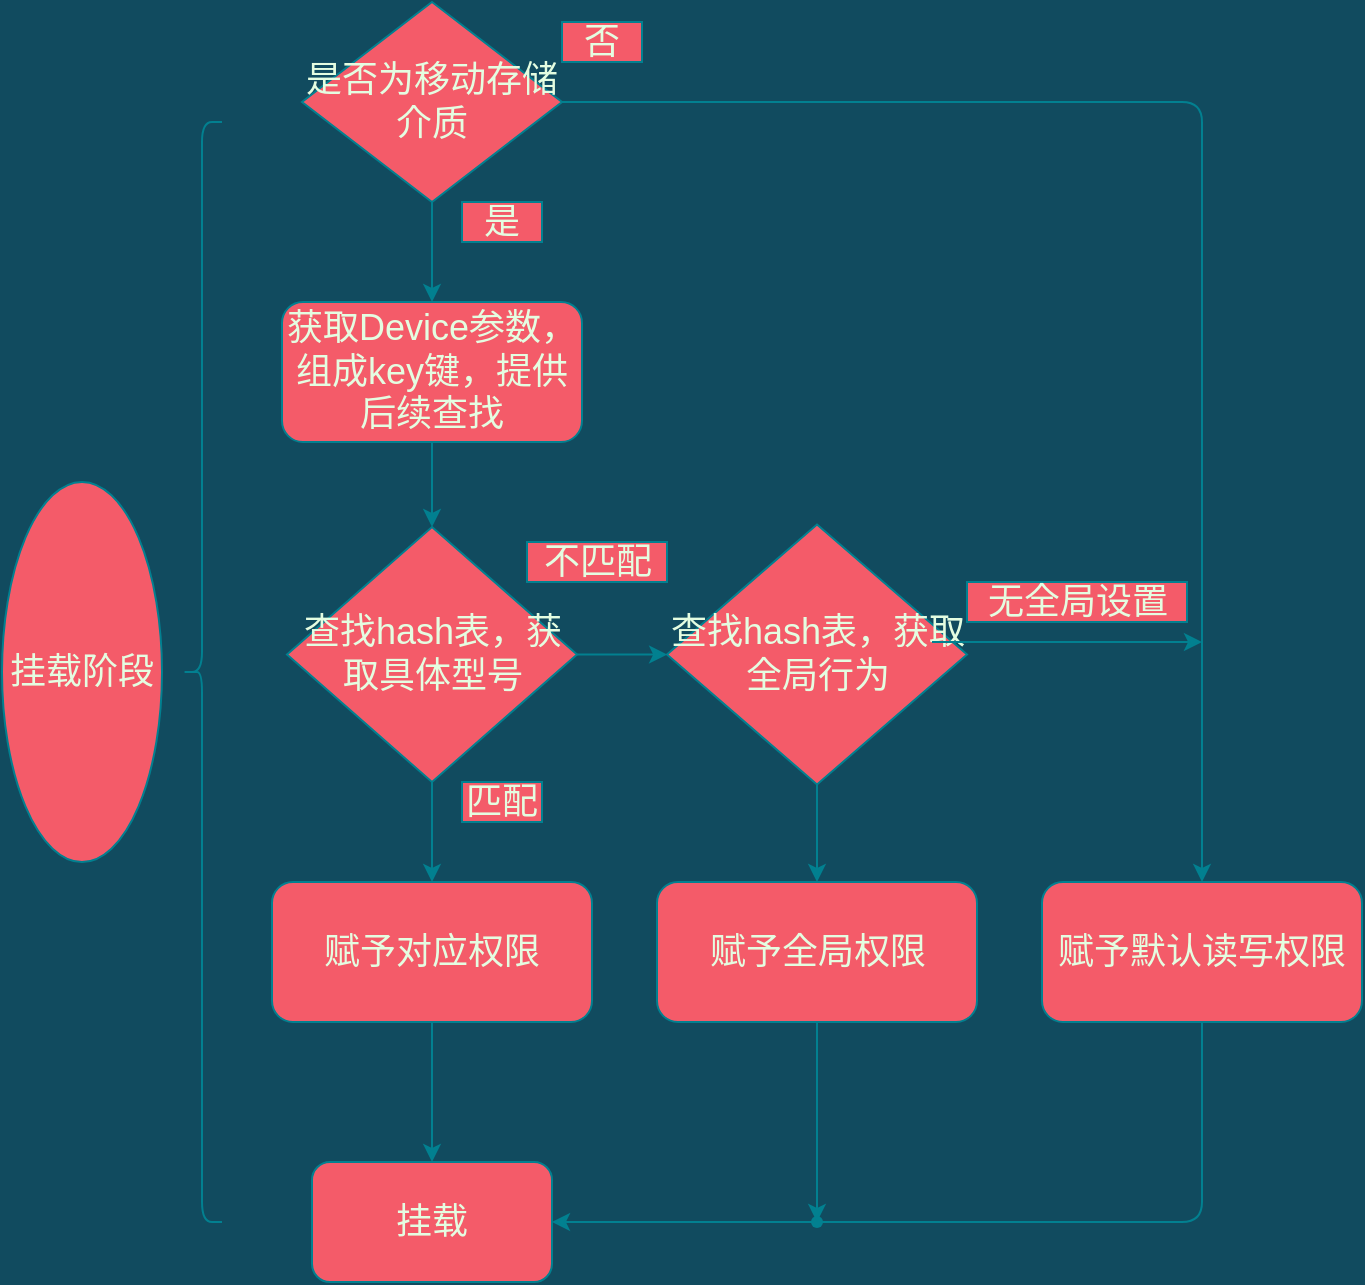 <mxfile version="14.9.6" type="github"><diagram id="fvCgsu2ZJ-gSC0RxeoUe" name="Page-1"><mxGraphModel dx="1626" dy="2025" grid="1" gridSize="10" guides="1" tooltips="1" connect="1" arrows="1" fold="1" page="1" pageScale="1" pageWidth="827" pageHeight="1169" background="#114B5F" math="0" shadow="0"><root><mxCell id="0"/><mxCell id="1" parent="0"/><mxCell id="q15BCNpqaFZ_fGrZMNJ0-10" value="" style="edgeStyle=orthogonalEdgeStyle;rounded=0;orthogonalLoop=1;jettySize=auto;html=1;strokeColor=#028090;fontColor=#E4FDE1;labelBackgroundColor=#114B5F;" parent="1" source="q15BCNpqaFZ_fGrZMNJ0-5" target="q15BCNpqaFZ_fGrZMNJ0-9" edge="1"><mxGeometry relative="1" as="geometry"/></mxCell><mxCell id="q15BCNpqaFZ_fGrZMNJ0-5" value="&lt;font style=&quot;font-size: 18px&quot;&gt;是否为移动存储介质&lt;/font&gt;" style="rhombus;whiteSpace=wrap;html=1;fillColor=#F45B69;strokeColor=#028090;fontColor=#E4FDE1;" parent="1" vertex="1"><mxGeometry x="240" y="-1090" width="130" height="100" as="geometry"/></mxCell><mxCell id="q15BCNpqaFZ_fGrZMNJ0-14" value="" style="edgeStyle=orthogonalEdgeStyle;rounded=0;orthogonalLoop=1;jettySize=auto;html=1;strokeColor=#028090;fontColor=#E4FDE1;labelBackgroundColor=#114B5F;" parent="1" source="q15BCNpqaFZ_fGrZMNJ0-9" target="q15BCNpqaFZ_fGrZMNJ0-13" edge="1"><mxGeometry relative="1" as="geometry"/></mxCell><mxCell id="q15BCNpqaFZ_fGrZMNJ0-9" value="&lt;font style=&quot;font-size: 18px&quot;&gt;获取Device参数，组成key键，提供后续查找&lt;/font&gt;" style="rounded=1;whiteSpace=wrap;html=1;fillColor=#F45B69;strokeColor=#028090;fontColor=#E4FDE1;" parent="1" vertex="1"><mxGeometry x="230" y="-940" width="150" height="70" as="geometry"/></mxCell><mxCell id="AhLofSwgp-453ADISSDI-1" value="" style="edgeStyle=orthogonalEdgeStyle;rounded=0;orthogonalLoop=1;jettySize=auto;html=1;labelBackgroundColor=#114B5F;strokeColor=#028090;fontColor=#E4FDE1;" edge="1" parent="1" source="q15BCNpqaFZ_fGrZMNJ0-13" target="rwF0eWlmXR6ddbn91D17-29"><mxGeometry relative="1" as="geometry"/></mxCell><mxCell id="AhLofSwgp-453ADISSDI-5" value="" style="edgeStyle=orthogonalEdgeStyle;rounded=0;orthogonalLoop=1;jettySize=auto;html=1;labelBackgroundColor=#114B5F;strokeColor=#028090;fontColor=#E4FDE1;" edge="1" parent="1" source="q15BCNpqaFZ_fGrZMNJ0-13" target="q15BCNpqaFZ_fGrZMNJ0-15"><mxGeometry relative="1" as="geometry"/></mxCell><mxCell id="q15BCNpqaFZ_fGrZMNJ0-13" value="&lt;font style=&quot;font-size: 18px&quot;&gt;查找hash表，获取具体型号&lt;/font&gt;" style="rhombus;whiteSpace=wrap;html=1;fillColor=#F45B69;strokeColor=#028090;fontColor=#E4FDE1;" parent="1" vertex="1"><mxGeometry x="232.5" y="-827.5" width="145" height="127.5" as="geometry"/></mxCell><mxCell id="rwF0eWlmXR6ddbn91D17-22" value="" style="edgeStyle=orthogonalEdgeStyle;curved=0;rounded=1;sketch=0;orthogonalLoop=1;jettySize=auto;html=1;fontColor=#E4FDE1;strokeColor=#028090;fillColor=#F45B69;entryX=0.5;entryY=0;entryDx=0;entryDy=0;labelBackgroundColor=#114B5F;" parent="1" source="q15BCNpqaFZ_fGrZMNJ0-15" target="q15BCNpqaFZ_fGrZMNJ0-17" edge="1"><mxGeometry relative="1" as="geometry"><mxPoint x="290" y="-480" as="targetPoint"/></mxGeometry></mxCell><mxCell id="q15BCNpqaFZ_fGrZMNJ0-15" value="&lt;font style=&quot;font-size: 18px&quot;&gt;赋予对应权限&lt;/font&gt;" style="rounded=1;whiteSpace=wrap;html=1;fillColor=#F45B69;strokeColor=#028090;fontColor=#E4FDE1;" parent="1" vertex="1"><mxGeometry x="225" y="-650" width="160" height="70" as="geometry"/></mxCell><mxCell id="q15BCNpqaFZ_fGrZMNJ0-17" value="&lt;span style=&quot;font-size: 18px&quot;&gt;挂载&lt;/span&gt;" style="whiteSpace=wrap;html=1;rounded=1;fillColor=#F45B69;strokeColor=#028090;fontColor=#E4FDE1;" parent="1" vertex="1"><mxGeometry x="245" y="-510" width="120" height="60" as="geometry"/></mxCell><mxCell id="q15BCNpqaFZ_fGrZMNJ0-21" value="&lt;font style=&quot;font-size: 18px&quot;&gt;否&lt;/font&gt;" style="text;html=1;align=center;verticalAlign=middle;whiteSpace=wrap;rounded=0;fillColor=#F45B69;strokeColor=#028090;fontColor=#E4FDE1;" parent="1" vertex="1"><mxGeometry x="370" y="-1080" width="40" height="20" as="geometry"/></mxCell><mxCell id="q15BCNpqaFZ_fGrZMNJ0-22" value="&lt;font style=&quot;font-size: 18px&quot;&gt;是&lt;/font&gt;" style="text;html=1;align=center;verticalAlign=middle;whiteSpace=wrap;rounded=0;fillColor=#F45B69;strokeColor=#028090;fontColor=#E4FDE1;" parent="1" vertex="1"><mxGeometry x="320" y="-990" width="40" height="20" as="geometry"/></mxCell><mxCell id="q15BCNpqaFZ_fGrZMNJ0-25" value="&lt;font style=&quot;font-size: 18px&quot;&gt;匹配&lt;/font&gt;" style="text;html=1;align=center;verticalAlign=middle;whiteSpace=wrap;rounded=0;fillColor=#F45B69;strokeColor=#028090;fontColor=#E4FDE1;" parent="1" vertex="1"><mxGeometry x="320" y="-700" width="40" height="20" as="geometry"/></mxCell><mxCell id="q15BCNpqaFZ_fGrZMNJ0-28" value="&lt;font style=&quot;font-size: 18px&quot;&gt;不匹配&lt;/font&gt;" style="text;html=1;align=center;verticalAlign=middle;whiteSpace=wrap;rounded=0;fillColor=#F45B69;strokeColor=#028090;fontColor=#E4FDE1;" parent="1" vertex="1"><mxGeometry x="352.5" y="-820" width="70" height="20" as="geometry"/></mxCell><mxCell id="rwF0eWlmXR6ddbn91D17-19" value="" style="shape=curlyBracket;whiteSpace=wrap;html=1;rounded=1;sketch=0;fontColor=#E4FDE1;strokeColor=#028090;fillColor=#F45B69;" parent="1" vertex="1"><mxGeometry x="180" y="-1030" width="20" height="550" as="geometry"/></mxCell><mxCell id="AhLofSwgp-453ADISSDI-7" value="" style="edgeStyle=orthogonalEdgeStyle;rounded=0;orthogonalLoop=1;jettySize=auto;html=1;labelBackgroundColor=#114B5F;strokeColor=#028090;fontColor=#E4FDE1;" edge="1" parent="1" source="rwF0eWlmXR6ddbn91D17-29" target="AhLofSwgp-453ADISSDI-2"><mxGeometry relative="1" as="geometry"/></mxCell><mxCell id="rwF0eWlmXR6ddbn91D17-29" value="&lt;font style=&quot;font-size: 18px&quot;&gt;&lt;span&gt;查找hash表，获取&lt;/span&gt;&lt;span&gt;全局行为&lt;/span&gt;&lt;/font&gt;" style="rhombus;whiteSpace=wrap;html=1;rounded=0;sketch=0;fontColor=#E4FDE1;strokeColor=#028090;fillColor=#F45B69;" parent="1" vertex="1"><mxGeometry x="422.5" y="-828.75" width="150" height="130" as="geometry"/></mxCell><mxCell id="rwF0eWlmXR6ddbn91D17-55" value="&lt;font style=&quot;font-size: 18px&quot;&gt;挂载阶段&lt;/font&gt;" style="ellipse;whiteSpace=wrap;html=1;rounded=0;sketch=0;fontColor=#E4FDE1;strokeColor=#028090;fillColor=#F45B69;" parent="1" vertex="1"><mxGeometry x="90" y="-850" width="80" height="190" as="geometry"/></mxCell><mxCell id="rwF0eWlmXR6ddbn91D17-62" value="" style="endArrow=classic;html=1;fontColor=#E4FDE1;strokeColor=#028090;fillColor=#F45B69;exitX=1;exitY=0.5;exitDx=0;exitDy=0;entryX=0.5;entryY=0;entryDx=0;entryDy=0;labelBackgroundColor=#114B5F;" parent="1" source="q15BCNpqaFZ_fGrZMNJ0-5" edge="1"><mxGeometry width="50" height="50" relative="1" as="geometry"><mxPoint x="460" y="-830" as="sourcePoint"/><mxPoint x="690.0" y="-650" as="targetPoint"/><Array as="points"><mxPoint x="690" y="-1040"/></Array></mxGeometry></mxCell><mxCell id="rwF0eWlmXR6ddbn91D17-63" value="" style="endArrow=classic;html=1;fontColor=#E4FDE1;strokeColor=#028090;fillColor=#F45B69;labelBackgroundColor=#114B5F;" parent="1" edge="1"><mxGeometry width="50" height="50" relative="1" as="geometry"><mxPoint x="555" y="-770" as="sourcePoint"/><mxPoint x="690" y="-770" as="targetPoint"/></mxGeometry></mxCell><mxCell id="rwF0eWlmXR6ddbn91D17-64" value="" style="endArrow=classic;html=1;fontColor=#E4FDE1;strokeColor=#028090;fillColor=#F45B69;exitX=0.5;exitY=1;exitDx=0;exitDy=0;entryX=1;entryY=0.5;entryDx=0;entryDy=0;labelBackgroundColor=#114B5F;" parent="1" target="q15BCNpqaFZ_fGrZMNJ0-17" edge="1"><mxGeometry width="50" height="50" relative="1" as="geometry"><mxPoint x="690.0" y="-590" as="sourcePoint"/><mxPoint x="510" y="-510" as="targetPoint"/><Array as="points"><mxPoint x="690" y="-480"/></Array></mxGeometry></mxCell><mxCell id="rwF0eWlmXR6ddbn91D17-65" value="" style="shape=waypoint;sketch=0;size=6;pointerEvents=1;points=[];fillColor=#F45B69;resizable=0;rotatable=0;perimeter=centerPerimeter;snapToPoint=1;rounded=1;fontColor=#E4FDE1;strokeColor=#028090;" parent="1" vertex="1"><mxGeometry x="477.5" y="-500" width="40" height="40" as="geometry"/></mxCell><mxCell id="AhLofSwgp-453ADISSDI-8" value="" style="edgeStyle=orthogonalEdgeStyle;rounded=0;orthogonalLoop=1;jettySize=auto;html=1;labelBackgroundColor=#114B5F;strokeColor=#028090;fontColor=#E4FDE1;" edge="1" parent="1" source="AhLofSwgp-453ADISSDI-2" target="rwF0eWlmXR6ddbn91D17-65"><mxGeometry relative="1" as="geometry"/></mxCell><mxCell id="AhLofSwgp-453ADISSDI-2" value="&lt;font style=&quot;font-size: 18px&quot;&gt;赋予全局权限&lt;/font&gt;" style="rounded=1;whiteSpace=wrap;html=1;fillColor=#F45B69;strokeColor=#028090;fontColor=#E4FDE1;" vertex="1" parent="1"><mxGeometry x="417.5" y="-650" width="160" height="70" as="geometry"/></mxCell><mxCell id="AhLofSwgp-453ADISSDI-3" value="&lt;font style=&quot;font-size: 18px&quot;&gt;赋予默认读写权限&lt;/font&gt;" style="rounded=1;whiteSpace=wrap;html=1;fillColor=#F45B69;strokeColor=#028090;fontColor=#E4FDE1;" vertex="1" parent="1"><mxGeometry x="610" y="-650" width="160" height="70" as="geometry"/></mxCell><mxCell id="AhLofSwgp-453ADISSDI-9" value="&lt;span style=&quot;font-size: 18px&quot;&gt;无全局设置&lt;/span&gt;" style="text;html=1;align=center;verticalAlign=middle;whiteSpace=wrap;rounded=0;fillColor=#F45B69;strokeColor=#028090;fontColor=#E4FDE1;" vertex="1" parent="1"><mxGeometry x="572.5" y="-800" width="110" height="20" as="geometry"/></mxCell></root></mxGraphModel></diagram></mxfile>